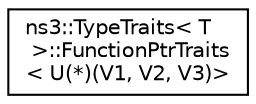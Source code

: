 digraph "Graphical Class Hierarchy"
{
 // LATEX_PDF_SIZE
  edge [fontname="Helvetica",fontsize="10",labelfontname="Helvetica",labelfontsize="10"];
  node [fontname="Helvetica",fontsize="10",shape=record];
  rankdir="LR";
  Node0 [label="ns3::TypeTraits\< T\l \>::FunctionPtrTraits\l\< U(*)(V1, V2, V3)\>",height=0.2,width=0.4,color="black", fillcolor="white", style="filled",URL="$structns3_1_1_type_traits_1_1_function_ptr_traits_3_01_u_07_5_08_07_v1_00_01_v2_00_01_v3_08_4.html",tooltip="Function pointer type."];
}
